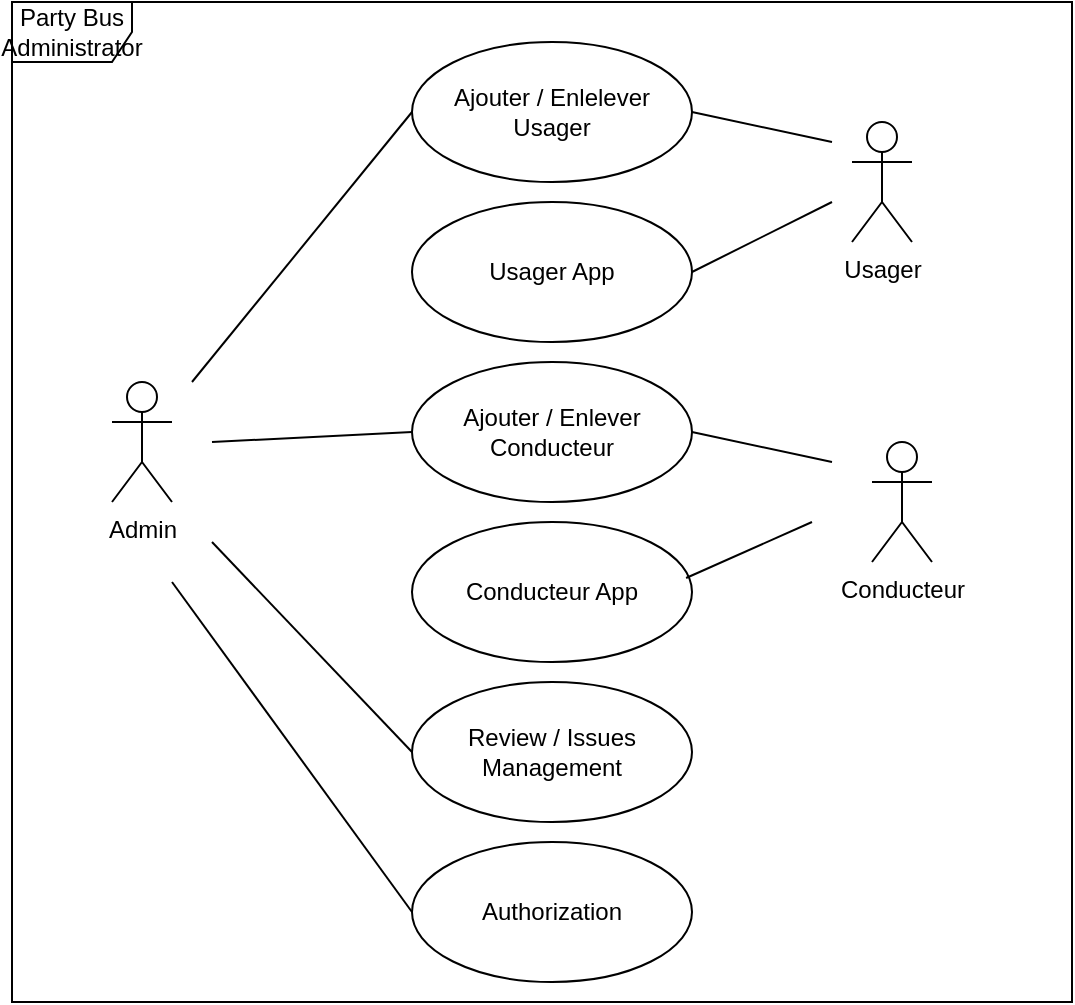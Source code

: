 <mxfile version="20.6.0" type="device"><diagram id="mFPgvQDBlkylRQeAmaOr" name="Page-1"><mxGraphModel dx="1422" dy="794" grid="1" gridSize="10" guides="1" tooltips="1" connect="1" arrows="1" fold="1" page="1" pageScale="1" pageWidth="827" pageHeight="1169" math="0" shadow="0"><root><mxCell id="0"/><mxCell id="1" parent="0"/><mxCell id="ZydEw9Q88SkcmTfckULo-7" value="Ajouter / Enlelever&lt;br&gt;Usager" style="ellipse;whiteSpace=wrap;html=1;" vertex="1" parent="1"><mxGeometry x="240" y="90" width="140" height="70" as="geometry"/></mxCell><mxCell id="ZydEw9Q88SkcmTfckULo-8" value="Admin" style="shape=umlActor;verticalLabelPosition=bottom;verticalAlign=top;html=1;" vertex="1" parent="1"><mxGeometry x="90" y="260" width="30" height="60" as="geometry"/></mxCell><mxCell id="ZydEw9Q88SkcmTfckULo-9" value="Usager App" style="ellipse;whiteSpace=wrap;html=1;" vertex="1" parent="1"><mxGeometry x="240" y="170" width="140" height="70" as="geometry"/></mxCell><mxCell id="ZydEw9Q88SkcmTfckULo-10" value="Ajouter / Enlever&lt;br&gt;Conducteur" style="ellipse;whiteSpace=wrap;html=1;" vertex="1" parent="1"><mxGeometry x="240" y="250" width="140" height="70" as="geometry"/></mxCell><mxCell id="ZydEw9Q88SkcmTfckULo-11" value="Conducteur App" style="ellipse;whiteSpace=wrap;html=1;" vertex="1" parent="1"><mxGeometry x="240" y="330" width="140" height="70" as="geometry"/></mxCell><mxCell id="ZydEw9Q88SkcmTfckULo-12" value="Review / Issues&lt;br&gt;Management" style="ellipse;whiteSpace=wrap;html=1;" vertex="1" parent="1"><mxGeometry x="240" y="410" width="140" height="70" as="geometry"/></mxCell><mxCell id="ZydEw9Q88SkcmTfckULo-24" value="Party Bus Administrator" style="shape=umlFrame;whiteSpace=wrap;html=1;" vertex="1" parent="1"><mxGeometry x="40" y="70" width="530" height="500" as="geometry"/></mxCell><mxCell id="ZydEw9Q88SkcmTfckULo-26" value="" style="endArrow=none;html=1;rounded=0;entryX=0;entryY=0.5;entryDx=0;entryDy=0;" edge="1" parent="1" target="ZydEw9Q88SkcmTfckULo-7"><mxGeometry width="50" height="50" relative="1" as="geometry"><mxPoint x="130" y="260" as="sourcePoint"/><mxPoint x="220" y="220" as="targetPoint"/></mxGeometry></mxCell><mxCell id="ZydEw9Q88SkcmTfckULo-27" value="Usager" style="shape=umlActor;verticalLabelPosition=bottom;verticalAlign=top;html=1;outlineConnect=0;" vertex="1" parent="1"><mxGeometry x="460" y="130" width="30" height="60" as="geometry"/></mxCell><mxCell id="ZydEw9Q88SkcmTfckULo-30" value="Authorization" style="ellipse;whiteSpace=wrap;html=1;" vertex="1" parent="1"><mxGeometry x="240" y="490" width="140" height="70" as="geometry"/></mxCell><mxCell id="ZydEw9Q88SkcmTfckULo-31" value="" style="endArrow=none;html=1;rounded=0;entryX=0;entryY=0.5;entryDx=0;entryDy=0;" edge="1" parent="1" target="ZydEw9Q88SkcmTfckULo-10"><mxGeometry width="50" height="50" relative="1" as="geometry"><mxPoint x="140" y="290" as="sourcePoint"/><mxPoint x="680" y="200" as="targetPoint"/></mxGeometry></mxCell><mxCell id="ZydEw9Q88SkcmTfckULo-32" value="" style="endArrow=none;html=1;rounded=0;entryX=0;entryY=0.5;entryDx=0;entryDy=0;" edge="1" parent="1" target="ZydEw9Q88SkcmTfckULo-12"><mxGeometry width="50" height="50" relative="1" as="geometry"><mxPoint x="140" y="340" as="sourcePoint"/><mxPoint x="680" y="200" as="targetPoint"/></mxGeometry></mxCell><mxCell id="ZydEw9Q88SkcmTfckULo-33" value="" style="endArrow=none;html=1;rounded=0;entryX=0;entryY=0.5;entryDx=0;entryDy=0;" edge="1" parent="1" target="ZydEw9Q88SkcmTfckULo-30"><mxGeometry width="50" height="50" relative="1" as="geometry"><mxPoint x="120" y="360" as="sourcePoint"/><mxPoint x="680" y="200" as="targetPoint"/></mxGeometry></mxCell><mxCell id="ZydEw9Q88SkcmTfckULo-34" value="Conducteur" style="shape=umlActor;verticalLabelPosition=bottom;verticalAlign=top;html=1;outlineConnect=0;" vertex="1" parent="1"><mxGeometry x="470" y="290" width="30" height="60" as="geometry"/></mxCell><mxCell id="ZydEw9Q88SkcmTfckULo-36" value="" style="endArrow=none;html=1;rounded=0;exitX=1;exitY=0.5;exitDx=0;exitDy=0;" edge="1" parent="1" source="ZydEw9Q88SkcmTfckULo-7"><mxGeometry width="50" height="50" relative="1" as="geometry"><mxPoint x="630" y="250" as="sourcePoint"/><mxPoint x="450" y="140" as="targetPoint"/></mxGeometry></mxCell><mxCell id="ZydEw9Q88SkcmTfckULo-37" value="" style="endArrow=none;html=1;rounded=0;exitX=1;exitY=0.5;exitDx=0;exitDy=0;" edge="1" parent="1" source="ZydEw9Q88SkcmTfckULo-9"><mxGeometry width="50" height="50" relative="1" as="geometry"><mxPoint x="630" y="250" as="sourcePoint"/><mxPoint x="450" y="170" as="targetPoint"/></mxGeometry></mxCell><mxCell id="ZydEw9Q88SkcmTfckULo-38" value="" style="endArrow=none;html=1;rounded=0;exitX=1;exitY=0.5;exitDx=0;exitDy=0;" edge="1" parent="1" source="ZydEw9Q88SkcmTfckULo-10"><mxGeometry width="50" height="50" relative="1" as="geometry"><mxPoint x="630" y="250" as="sourcePoint"/><mxPoint x="450" y="300" as="targetPoint"/></mxGeometry></mxCell><mxCell id="ZydEw9Q88SkcmTfckULo-39" value="" style="endArrow=none;html=1;rounded=0;exitX=0.979;exitY=0.4;exitDx=0;exitDy=0;exitPerimeter=0;" edge="1" parent="1" source="ZydEw9Q88SkcmTfckULo-11"><mxGeometry width="50" height="50" relative="1" as="geometry"><mxPoint x="630" y="250" as="sourcePoint"/><mxPoint x="440" y="330" as="targetPoint"/></mxGeometry></mxCell></root></mxGraphModel></diagram></mxfile>